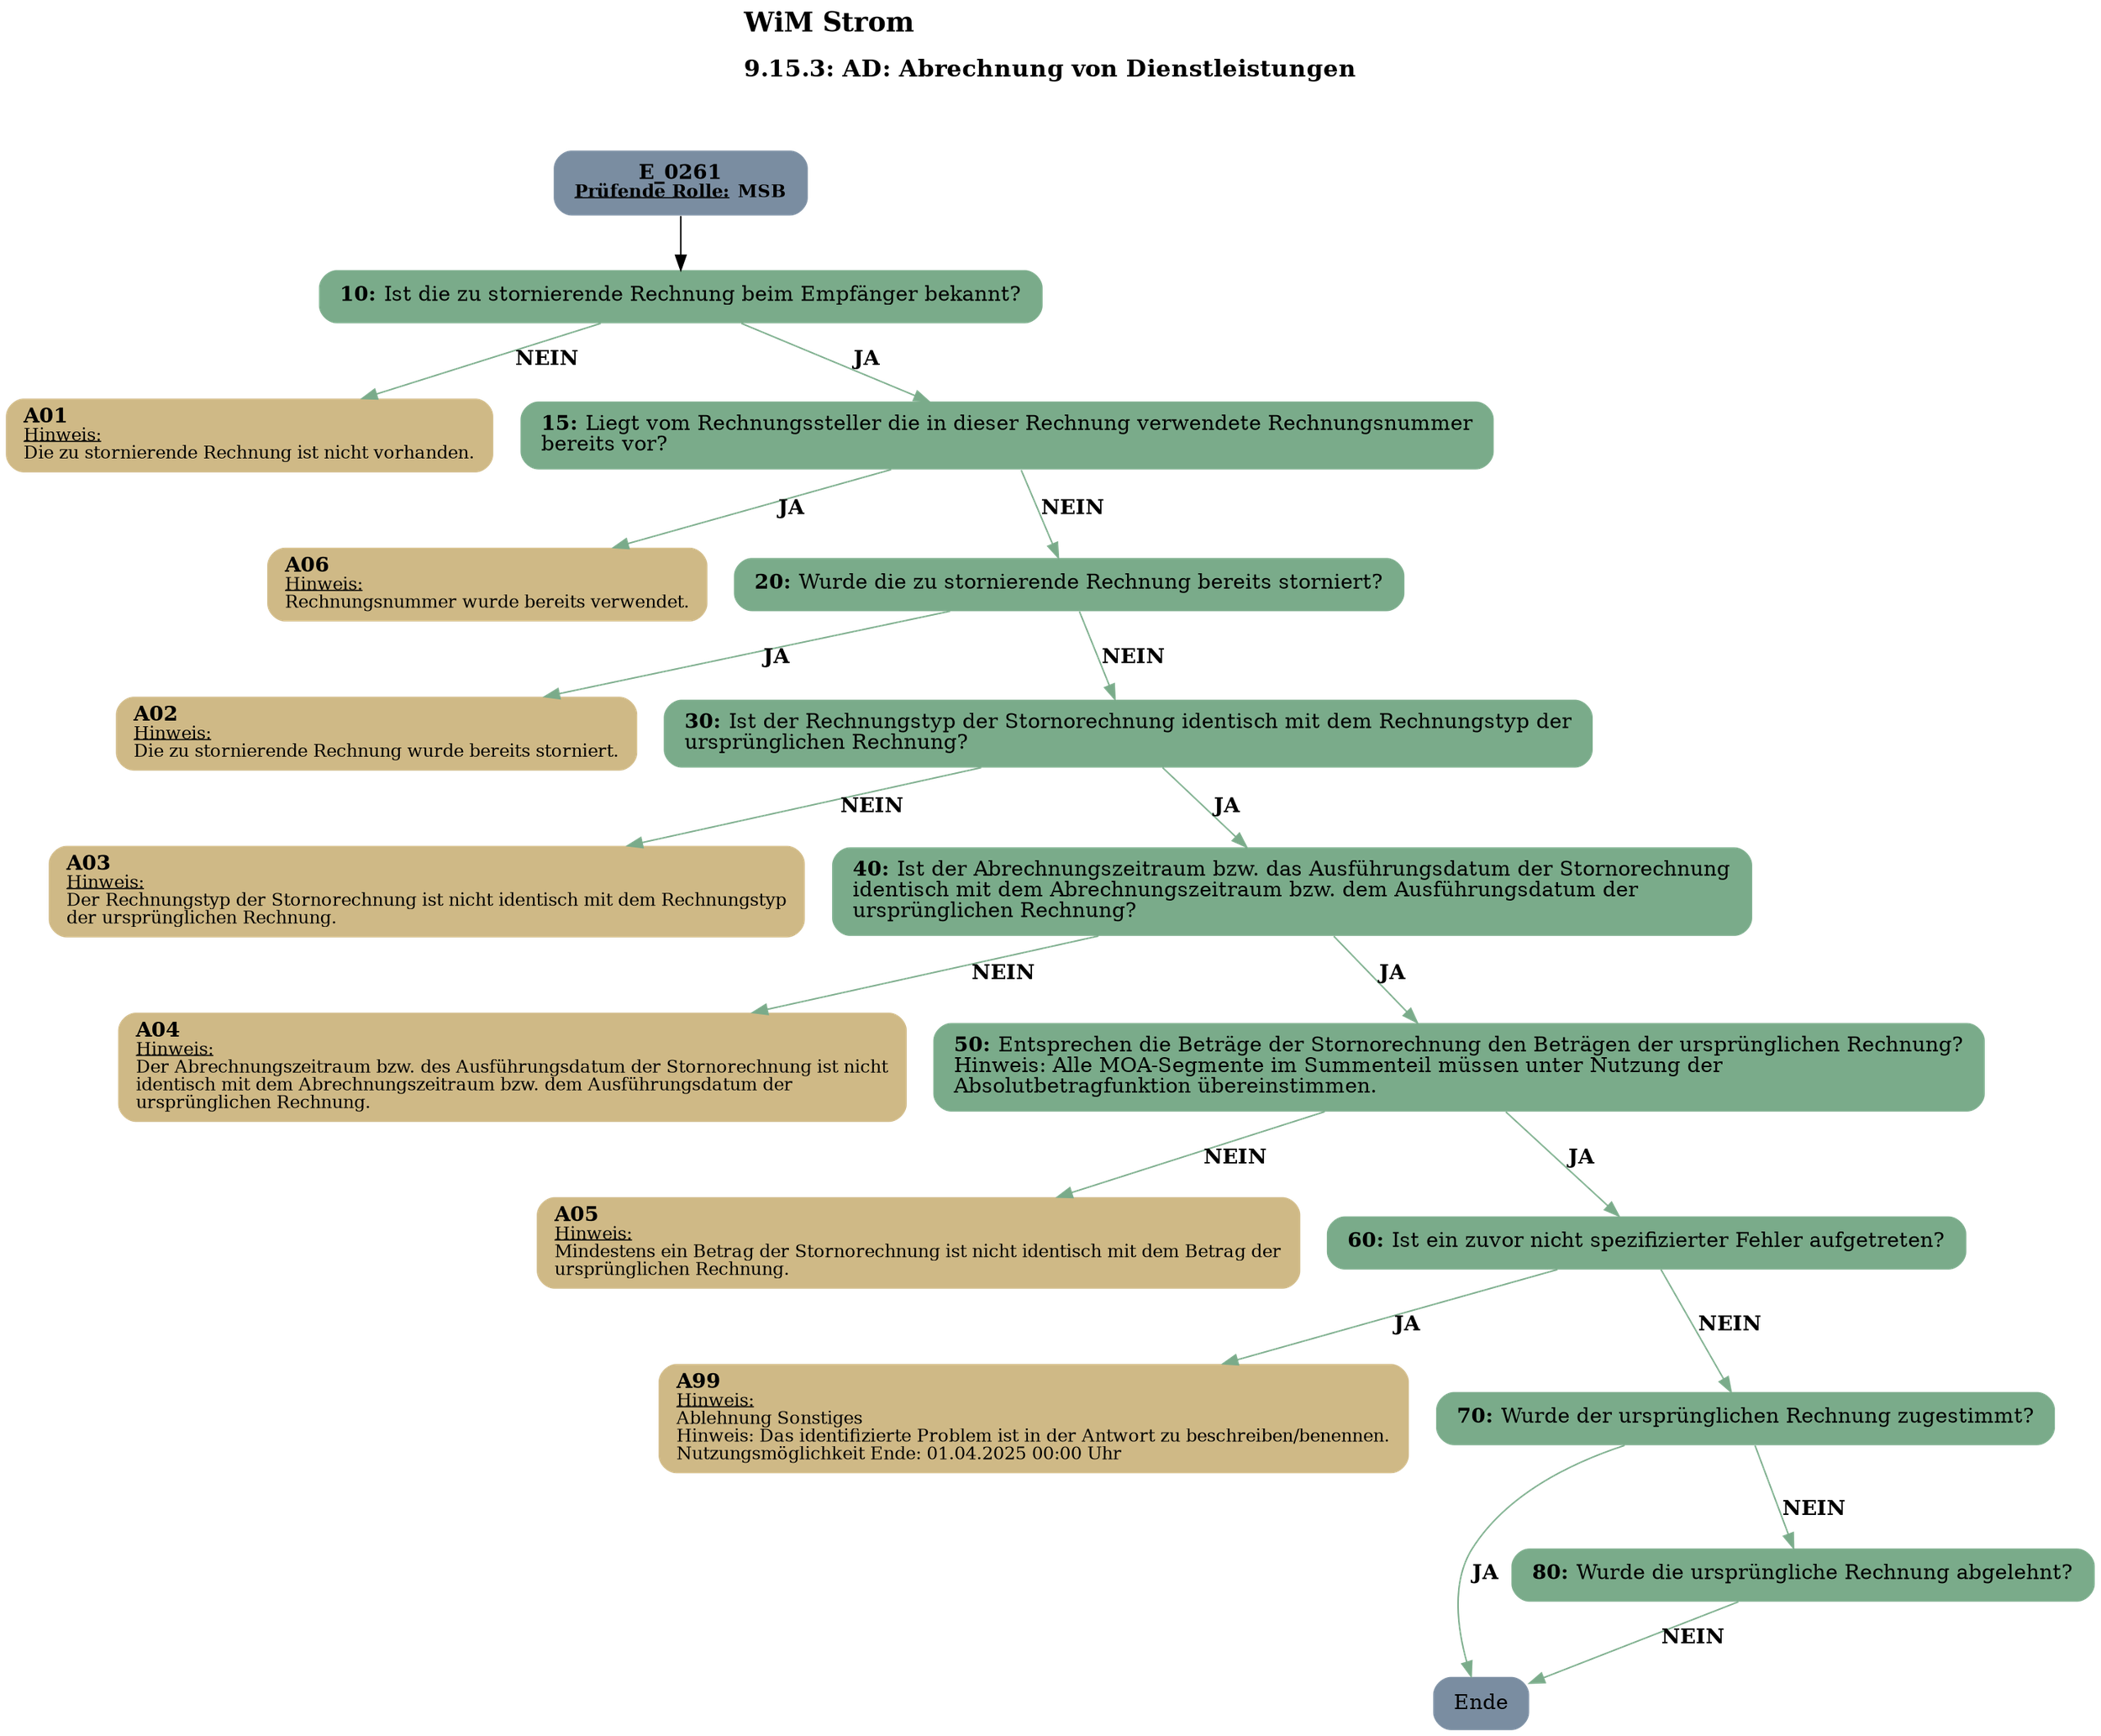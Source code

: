 digraph D {
    labelloc="t";
    label=<<B><FONT POINT-SIZE="18">WiM Strom</FONT></B><BR align="left"/><BR/><B><FONT POINT-SIZE="16">9.15.3: AD: Abrechnung von Dienstleistungen</FONT></B><BR align="left"/><BR/><BR/><BR/>>;
    ratio="compress";
    concentrate=true;
    pack=true;
    rankdir=TB;
    packmode="array";
    size="20,20";
    "Start" [margin="0.2,0.12", shape=box, style="filled,rounded", penwidth=0.0, fillcolor="#7a8da1", label=<<B>E_0261</B><BR align="center"/><FONT point-size="12"><B><U>Prüfende Rolle:</U> MSB</B></FONT><BR align="center"/>>];
    "10" [margin="0.2,0.12", shape=box, style="filled,rounded", penwidth=0.0, fillcolor="#7aab8a", label=<<B>10: </B>Ist die zu stornierende Rechnung beim Empfänger bekannt?<BR align="left"/>>];
    "A01" [margin="0.17,0.08", shape=box, style="filled,rounded", penwidth=0.0, fillcolor="#cfb986", label=<<B>A01</B><BR align="left"/><FONT point-size="12"><U>Hinweis:</U><BR align="left"/>Die zu stornierende Rechnung ist nicht vorhanden.<BR align="left"/></FONT>>];
    "15" [margin="0.2,0.12", shape=box, style="filled,rounded", penwidth=0.0, fillcolor="#7aab8a", label=<<B>15: </B>Liegt vom Rechnungssteller die in dieser Rechnung verwendete Rechnungsnummer<BR align="left"/>bereits vor?<BR align="left"/>>];
    "A06" [margin="0.17,0.08", shape=box, style="filled,rounded", penwidth=0.0, fillcolor="#cfb986", label=<<B>A06</B><BR align="left"/><FONT point-size="12"><U>Hinweis:</U><BR align="left"/>Rechnungsnummer wurde bereits verwendet.<BR align="left"/></FONT>>];
    "20" [margin="0.2,0.12", shape=box, style="filled,rounded", penwidth=0.0, fillcolor="#7aab8a", label=<<B>20: </B>Wurde die zu stornierende Rechnung bereits storniert?<BR align="left"/>>];
    "A02" [margin="0.17,0.08", shape=box, style="filled,rounded", penwidth=0.0, fillcolor="#cfb986", label=<<B>A02</B><BR align="left"/><FONT point-size="12"><U>Hinweis:</U><BR align="left"/>Die zu stornierende Rechnung wurde bereits storniert.<BR align="left"/></FONT>>];
    "30" [margin="0.2,0.12", shape=box, style="filled,rounded", penwidth=0.0, fillcolor="#7aab8a", label=<<B>30: </B>Ist der Rechnungstyp der Stornorechnung identisch mit dem Rechnungstyp der<BR align="left"/>ursprünglichen Rechnung?<BR align="left"/>>];
    "A03" [margin="0.17,0.08", shape=box, style="filled,rounded", penwidth=0.0, fillcolor="#cfb986", label=<<B>A03</B><BR align="left"/><FONT point-size="12"><U>Hinweis:</U><BR align="left"/>Der Rechnungstyp der Stornorechnung ist nicht identisch mit dem Rechnungstyp<BR align="left"/>der ursprünglichen Rechnung.<BR align="left"/></FONT>>];
    "40" [margin="0.2,0.12", shape=box, style="filled,rounded", penwidth=0.0, fillcolor="#7aab8a", label=<<B>40: </B>Ist der Abrechnungszeitraum bzw. das Ausführungsdatum der Stornorechnung<BR align="left"/>identisch mit dem Abrechnungszeitraum bzw. dem Ausführungsdatum der<BR align="left"/>ursprünglichen Rechnung?<BR align="left"/>>];
    "A04" [margin="0.17,0.08", shape=box, style="filled,rounded", penwidth=0.0, fillcolor="#cfb986", label=<<B>A04</B><BR align="left"/><FONT point-size="12"><U>Hinweis:</U><BR align="left"/>Der Abrechnungszeitraum bzw. des Ausführungsdatum der Stornorechnung ist nicht<BR align="left"/>identisch mit dem Abrechnungszeitraum bzw. dem Ausführungsdatum der<BR align="left"/>ursprünglichen Rechnung.<BR align="left"/></FONT>>];
    "50" [margin="0.2,0.12", shape=box, style="filled,rounded", penwidth=0.0, fillcolor="#7aab8a", label=<<B>50: </B>Entsprechen die Beträge der Stornorechnung den Beträgen der ursprünglichen Rechnung?<BR align="left"/>Hinweis: Alle MOA-Segmente im Summenteil müssen unter Nutzung der<BR align="left"/>Absolutbetragfunktion übereinstimmen.<BR align="left"/>>];
    "A05" [margin="0.17,0.08", shape=box, style="filled,rounded", penwidth=0.0, fillcolor="#cfb986", label=<<B>A05</B><BR align="left"/><FONT point-size="12"><U>Hinweis:</U><BR align="left"/>Mindestens ein Betrag der Stornorechnung ist nicht identisch mit dem Betrag der<BR align="left"/>ursprünglichen Rechnung.<BR align="left"/></FONT>>];
    "60" [margin="0.2,0.12", shape=box, style="filled,rounded", penwidth=0.0, fillcolor="#7aab8a", label=<<B>60: </B>Ist ein zuvor nicht spezifizierter Fehler aufgetreten?<BR align="left"/>>];
    "A99" [margin="0.17,0.08", shape=box, style="filled,rounded", penwidth=0.0, fillcolor="#cfb986", label=<<B>A99</B><BR align="left"/><FONT point-size="12"><U>Hinweis:</U><BR align="left"/>Ablehnung Sonstiges<BR align="left"/>Hinweis: Das identifizierte Problem ist in der Antwort zu beschreiben/benennen.<BR align="left"/>Nutzungsmöglichkeit Ende: 01.04.2025 00:00 Uhr<BR align="left"/></FONT>>];
    "70" [margin="0.2,0.12", shape=box, style="filled,rounded", penwidth=0.0, fillcolor="#7aab8a", label=<<B>70: </B>Wurde der ursprünglichen Rechnung zugestimmt?<BR align="left"/>>];
    "Ende" [margin="0.2,0.12", shape=box, style="filled,rounded", penwidth=0.0, fillcolor="#7a8da1", label="Ende"];
    "80" [margin="0.2,0.12", shape=box, style="filled,rounded", penwidth=0.0, fillcolor="#7aab8a", label=<<B>80: </B>Wurde die ursprüngliche Rechnung abgelehnt?<BR align="left"/>>];

    "Start" -> "10";
    "10" -> "A01" [label=<<B>NEIN</B>>, color="#7aab8a"];
    "10" -> "15" [label=<<B>JA</B>>, color="#7aab8a"];
    "15" -> "A06" [label=<<B>JA</B>>, color="#7aab8a"];
    "15" -> "20" [label=<<B>NEIN</B>>, color="#7aab8a"];
    "20" -> "A02" [label=<<B>JA</B>>, color="#7aab8a"];
    "20" -> "30" [label=<<B>NEIN</B>>, color="#7aab8a"];
    "30" -> "A03" [label=<<B>NEIN</B>>, color="#7aab8a"];
    "30" -> "40" [label=<<B>JA</B>>, color="#7aab8a"];
    "40" -> "A04" [label=<<B>NEIN</B>>, color="#7aab8a"];
    "40" -> "50" [label=<<B>JA</B>>, color="#7aab8a"];
    "50" -> "60" [label=<<B>JA</B>>, color="#7aab8a"];
    "50" -> "A05" [label=<<B>NEIN</B>>, color="#7aab8a"];
    "60" -> "A99" [label=<<B>JA</B>>, color="#7aab8a"];
    "60" -> "70" [label=<<B>NEIN</B>>, color="#7aab8a"];
    "70" -> "Ende" [label=<<B>JA</B>>, color="#7aab8a"];
    "70" -> "80" [label=<<B>NEIN</B>>, color="#7aab8a"];
    "80" -> "Ende" [label=<<B>NEIN</B>>, color="#7aab8a"];

    bgcolor="transparent";
}